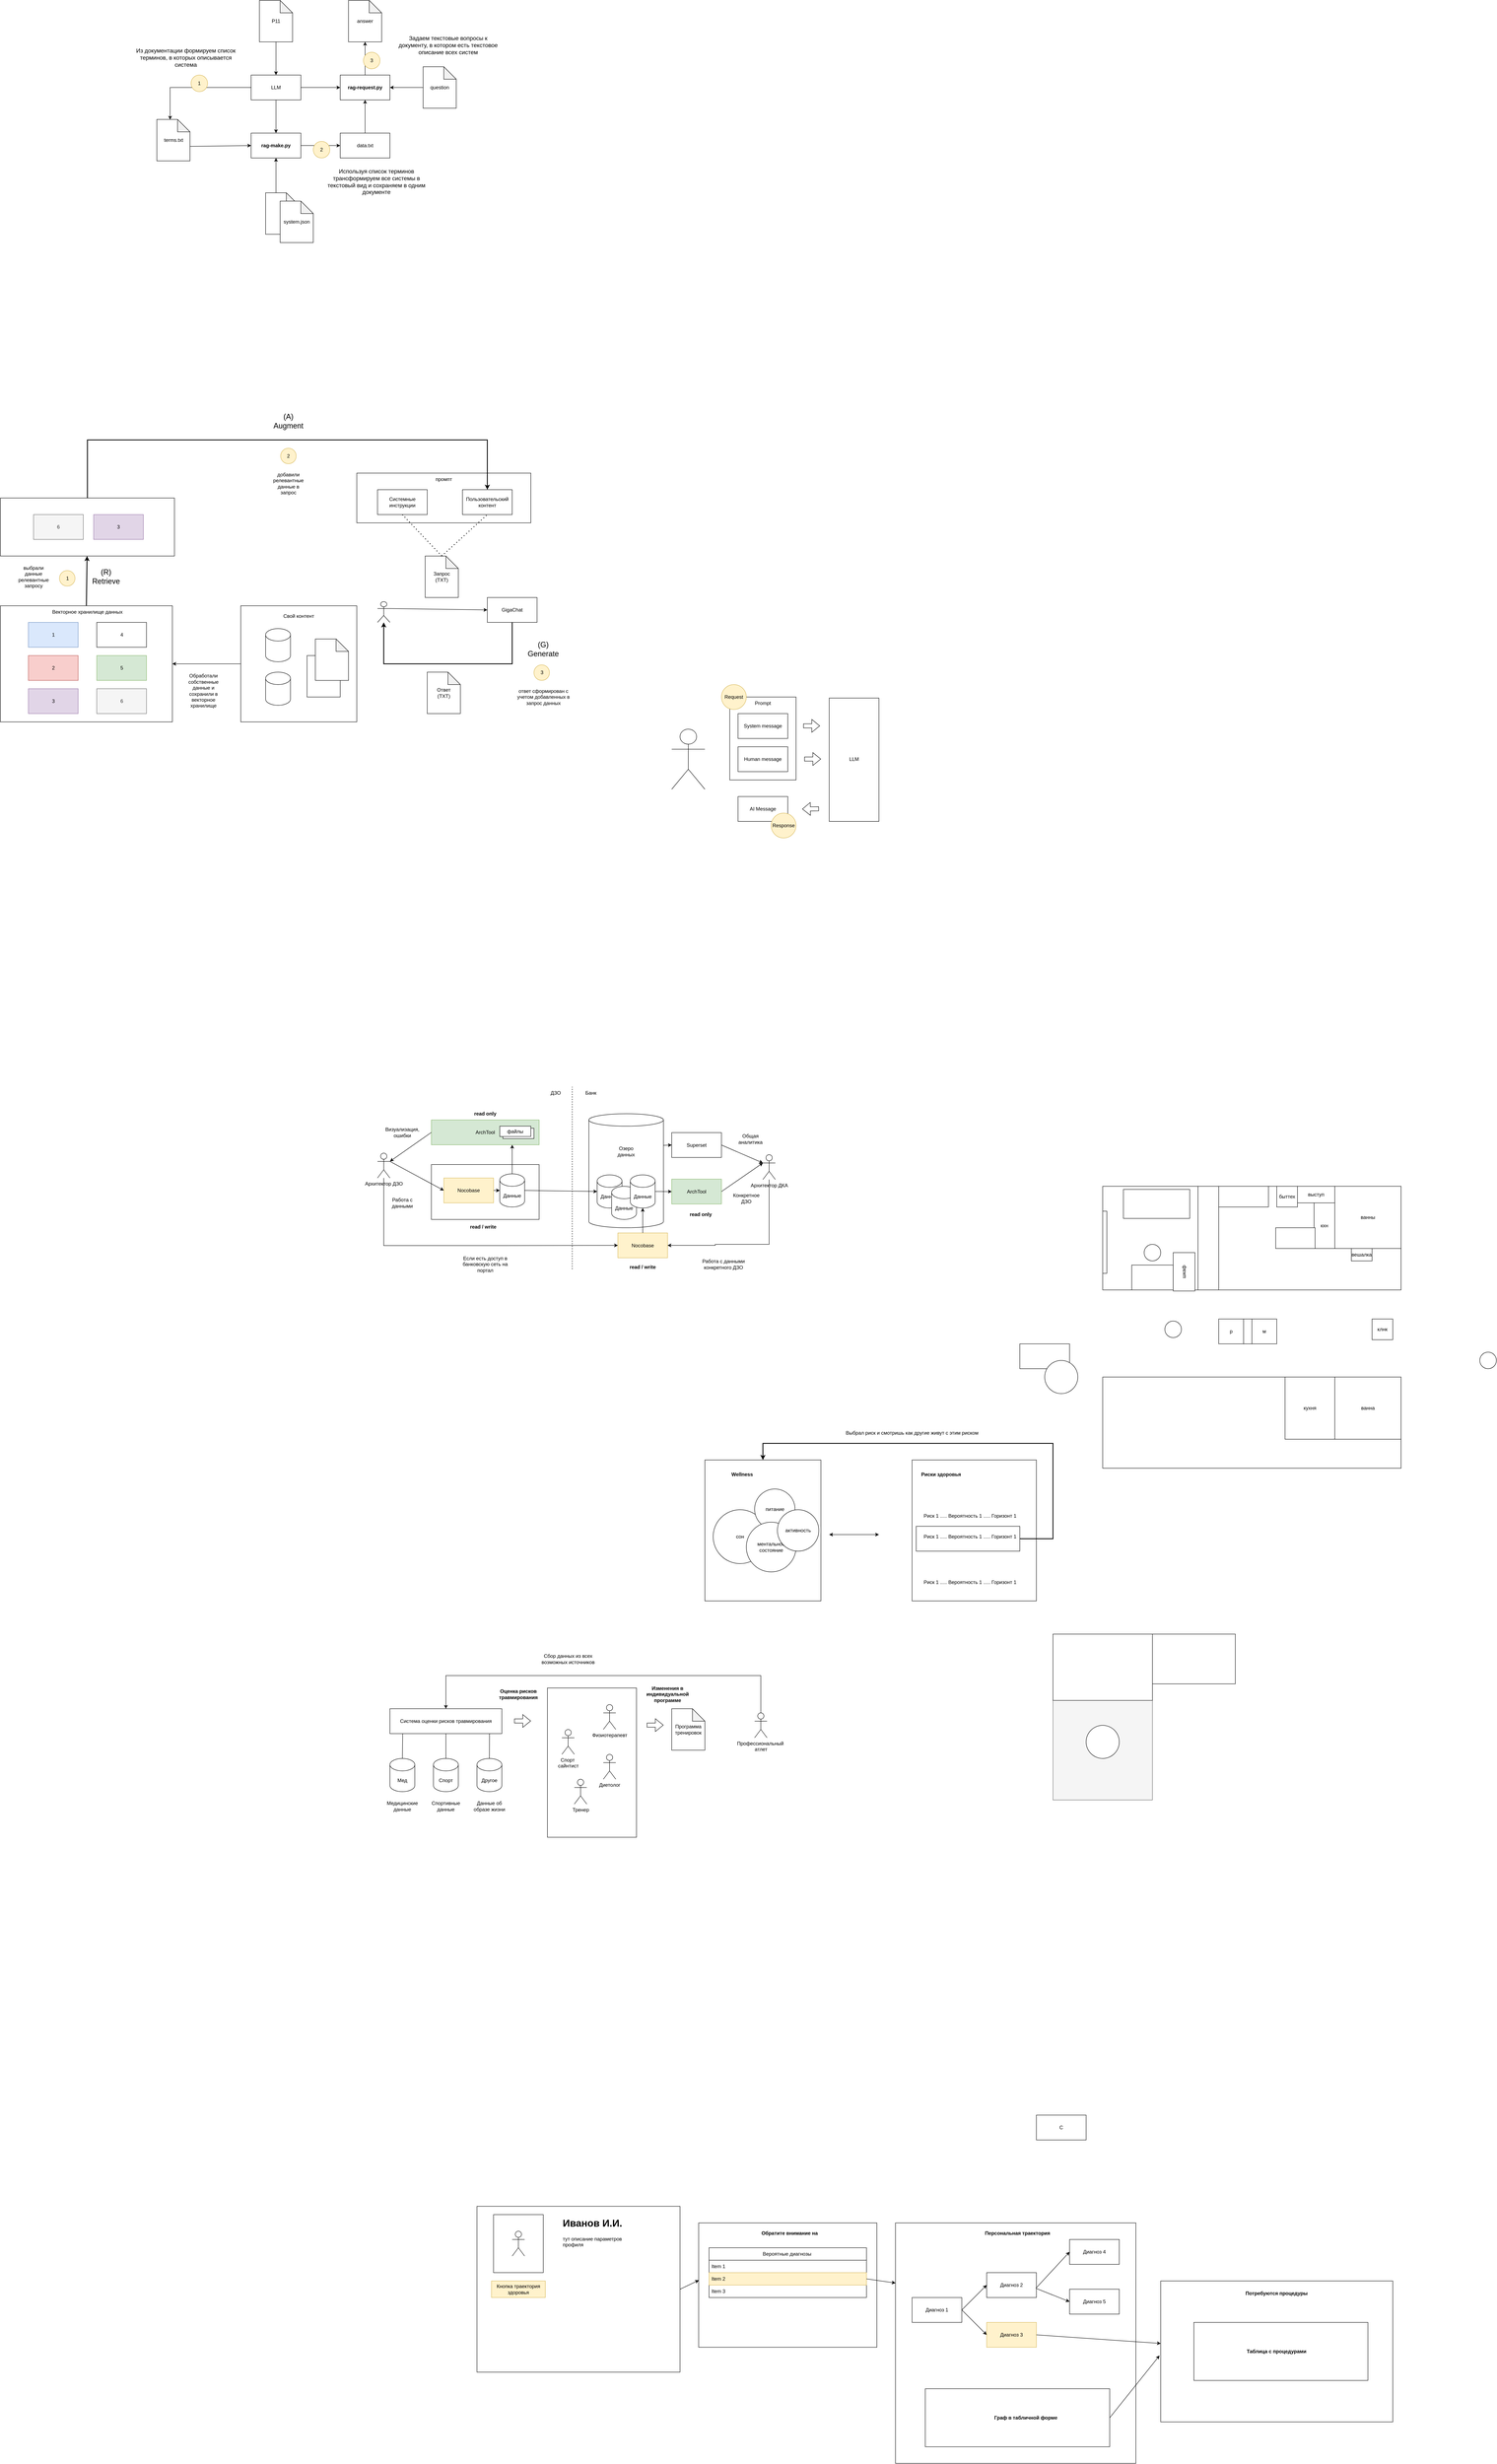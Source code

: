 <mxfile version="26.0.10">
  <diagram name="Page-1" id="8eaNCRi6DgL1TZGL4wX-">
    <mxGraphModel dx="4266" dy="4231" grid="1" gridSize="20" guides="1" tooltips="1" connect="1" arrows="1" fold="1" page="1" pageScale="1" pageWidth="850" pageHeight="1100" math="0" shadow="0">
      <root>
        <mxCell id="0" />
        <mxCell id="1" parent="0" />
        <mxCell id="zm3dlgsl9Bsg2IFlNyZB-35" value="" style="rounded=0;whiteSpace=wrap;html=1;" parent="1" vertex="1">
          <mxGeometry x="-2540" y="-1580" width="420" height="140" as="geometry" />
        </mxCell>
        <mxCell id="zm3dlgsl9Bsg2IFlNyZB-20" value="" style="rounded=0;whiteSpace=wrap;html=1;" parent="1" vertex="1">
          <mxGeometry x="-1680" y="-1640" width="420" height="120" as="geometry" />
        </mxCell>
        <mxCell id="zm3dlgsl9Bsg2IFlNyZB-18" value="" style="rounded=0;whiteSpace=wrap;html=1;" parent="1" vertex="1">
          <mxGeometry x="-1960" y="-1320" width="280" height="280" as="geometry" />
        </mxCell>
        <mxCell id="2PvzhVDlXBYKdYfQNG1X-15" value="" style="rounded=0;whiteSpace=wrap;html=1;" parent="1" vertex="1">
          <mxGeometry x="-780" y="-1100" width="160" height="200" as="geometry" />
        </mxCell>
        <mxCell id="7YuyNT3Q-Cf1ZhDru2sv-10" value="" style="shape=cylinder3;whiteSpace=wrap;html=1;boundedLbl=1;backgroundOutline=1;size=15;" parent="1" vertex="1">
          <mxGeometry x="-1120" y="-95" width="180" height="275" as="geometry" />
        </mxCell>
        <mxCell id="7YuyNT3Q-Cf1ZhDru2sv-12" value="" style="rounded=0;whiteSpace=wrap;html=1;" parent="1" vertex="1">
          <mxGeometry x="-1500" y="27.5" width="260" height="132.5" as="geometry" />
        </mxCell>
        <mxCell id="466GoHDnE_PEJ16t0m-Y-29" value="" style="rounded=0;whiteSpace=wrap;html=1;" parent="1" vertex="1">
          <mxGeometry x="-1220" y="1290" width="215" height="360" as="geometry" />
        </mxCell>
        <mxCell id="0bRhnGinD6IYbUUr6s_3-1" value="" style="rounded=0;whiteSpace=wrap;html=1;" parent="1" vertex="1">
          <mxGeometry x="-840" y="740" width="280" height="340" as="geometry" />
        </mxCell>
        <mxCell id="jQCgf2JRkJgIkB5jUmpc-1" value="" style="rounded=0;whiteSpace=wrap;html=1;fillColor=none;" parent="1" vertex="1">
          <mxGeometry x="120" y="80" width="720" height="250" as="geometry" />
        </mxCell>
        <mxCell id="jQCgf2JRkJgIkB5jUmpc-2" value="ванны" style="rounded=0;whiteSpace=wrap;html=1;" parent="1" vertex="1">
          <mxGeometry x="680" y="80" width="160" height="150" as="geometry" />
        </mxCell>
        <mxCell id="jQCgf2JRkJgIkB5jUmpc-3" value="выступ" style="rounded=0;whiteSpace=wrap;html=1;" parent="1" vertex="1">
          <mxGeometry x="590" y="80" width="90" height="40" as="geometry" />
        </mxCell>
        <mxCell id="jQCgf2JRkJgIkB5jUmpc-4" value="вешалка" style="rounded=0;whiteSpace=wrap;html=1;" parent="1" vertex="1">
          <mxGeometry x="720" y="230" width="50" height="30" as="geometry" />
        </mxCell>
        <mxCell id="jQCgf2JRkJgIkB5jUmpc-5" value="кхн" style="rounded=0;whiteSpace=wrap;html=1;" parent="1" vertex="1">
          <mxGeometry x="630" y="120" width="50" height="110" as="geometry" />
        </mxCell>
        <mxCell id="jQCgf2JRkJgIkB5jUmpc-6" value="быттех" style="rounded=0;whiteSpace=wrap;html=1;" parent="1" vertex="1">
          <mxGeometry x="540" y="80" width="50" height="50" as="geometry" />
        </mxCell>
        <mxCell id="jQCgf2JRkJgIkB5jUmpc-7" value="шкаф" style="rounded=0;whiteSpace=wrap;html=1;rotation=-90;" parent="1" vertex="1">
          <mxGeometry x="270" y="260" width="92.64" height="52.5" as="geometry" />
        </mxCell>
        <mxCell id="jQCgf2JRkJgIkB5jUmpc-8" value="клнк" style="rounded=0;whiteSpace=wrap;html=1;" parent="1" vertex="1">
          <mxGeometry x="770" y="400" width="50" height="50" as="geometry" />
        </mxCell>
        <mxCell id="jQCgf2JRkJgIkB5jUmpc-9" value="" style="rounded=0;whiteSpace=wrap;html=1;" parent="1" vertex="1">
          <mxGeometry x="170" y="87.5" width="160" height="70" as="geometry" />
        </mxCell>
        <mxCell id="jQCgf2JRkJgIkB5jUmpc-10" value="" style="rounded=0;whiteSpace=wrap;html=1;" parent="1" vertex="1">
          <mxGeometry x="190" y="270" width="100" height="60" as="geometry" />
        </mxCell>
        <mxCell id="jQCgf2JRkJgIkB5jUmpc-11" value="" style="rounded=0;whiteSpace=wrap;html=1;" parent="1" vertex="1">
          <mxGeometry x="400" y="80" width="120" height="50" as="geometry" />
        </mxCell>
        <mxCell id="jQCgf2JRkJgIkB5jUmpc-12" value="" style="rounded=0;whiteSpace=wrap;html=1;rotation=90;" parent="1" vertex="1">
          <mxGeometry x="560" y="157.5" width="50" height="95" as="geometry" />
        </mxCell>
        <mxCell id="jQCgf2JRkJgIkB5jUmpc-13" value="" style="rounded=0;whiteSpace=wrap;html=1;" parent="1" vertex="1">
          <mxGeometry x="120" y="140" width="10" height="150" as="geometry" />
        </mxCell>
        <mxCell id="jQCgf2JRkJgIkB5jUmpc-14" value="" style="ellipse;whiteSpace=wrap;html=1;aspect=fixed;" parent="1" vertex="1">
          <mxGeometry x="1030" y="480" width="40" height="40" as="geometry" />
        </mxCell>
        <mxCell id="jQCgf2JRkJgIkB5jUmpc-15" value="" style="ellipse;whiteSpace=wrap;html=1;aspect=fixed;" parent="1" vertex="1">
          <mxGeometry x="270" y="405" width="40" height="40" as="geometry" />
        </mxCell>
        <mxCell id="jQCgf2JRkJgIkB5jUmpc-16" value="" style="ellipse;whiteSpace=wrap;html=1;aspect=fixed;" parent="1" vertex="1">
          <mxGeometry x="220" y="220" width="40" height="40" as="geometry" />
        </mxCell>
        <mxCell id="jQCgf2JRkJgIkB5jUmpc-17" value="" style="rounded=0;whiteSpace=wrap;html=1;" parent="1" vertex="1">
          <mxGeometry x="400" y="400" width="140" height="60" as="geometry" />
        </mxCell>
        <mxCell id="jQCgf2JRkJgIkB5jUmpc-18" value="м" style="rounded=0;whiteSpace=wrap;html=1;" parent="1" vertex="1">
          <mxGeometry x="480" y="400" width="60" height="60" as="geometry" />
        </mxCell>
        <mxCell id="jQCgf2JRkJgIkB5jUmpc-20" value="р" style="rounded=0;whiteSpace=wrap;html=1;" parent="1" vertex="1">
          <mxGeometry x="400" y="400" width="60" height="60" as="geometry" />
        </mxCell>
        <mxCell id="jQCgf2JRkJgIkB5jUmpc-21" value="" style="rounded=0;whiteSpace=wrap;html=1;" parent="1" vertex="1">
          <mxGeometry x="350" y="80" width="50" height="250" as="geometry" />
        </mxCell>
        <mxCell id="2dPFcC2l8AvfeGR75DEF-1" value="" style="rounded=0;whiteSpace=wrap;html=1;" parent="1" vertex="1">
          <mxGeometry x="120" y="540" width="720" height="220" as="geometry" />
        </mxCell>
        <mxCell id="2dPFcC2l8AvfeGR75DEF-2" value="" style="rounded=0;whiteSpace=wrap;html=1;" parent="1" vertex="1">
          <mxGeometry x="-80" y="460" width="120" height="60" as="geometry" />
        </mxCell>
        <mxCell id="2dPFcC2l8AvfeGR75DEF-3" value="ванна" style="rounded=0;whiteSpace=wrap;html=1;" parent="1" vertex="1">
          <mxGeometry x="680" y="540" width="160" height="150" as="geometry" />
        </mxCell>
        <mxCell id="2dPFcC2l8AvfeGR75DEF-4" value="кухня" style="rounded=0;whiteSpace=wrap;html=1;" parent="1" vertex="1">
          <mxGeometry x="560" y="540" width="120" height="150" as="geometry" />
        </mxCell>
        <mxCell id="0jqdVWF65L-JuiHsjMlD-5" value="" style="group" parent="1" vertex="1" connectable="0">
          <mxGeometry y="1160" width="240" height="400" as="geometry" />
        </mxCell>
        <mxCell id="0jqdVWF65L-JuiHsjMlD-4" value="" style="rounded=0;whiteSpace=wrap;html=1;fillColor=#f5f5f5;fontColor=#333333;strokeColor=#666666;" parent="0jqdVWF65L-JuiHsjMlD-5" vertex="1">
          <mxGeometry width="240" height="400" as="geometry" />
        </mxCell>
        <mxCell id="0jqdVWF65L-JuiHsjMlD-1" value="" style="rounded=0;whiteSpace=wrap;html=1;" parent="0jqdVWF65L-JuiHsjMlD-5" vertex="1">
          <mxGeometry width="240" height="160" as="geometry" />
        </mxCell>
        <mxCell id="0jqdVWF65L-JuiHsjMlD-2" value="" style="ellipse;whiteSpace=wrap;html=1;aspect=fixed;" parent="0jqdVWF65L-JuiHsjMlD-5" vertex="1">
          <mxGeometry x="80" y="220" width="80" height="80" as="geometry" />
        </mxCell>
        <mxCell id="0jqdVWF65L-JuiHsjMlD-6" value="" style="rounded=0;whiteSpace=wrap;html=1;rotation=90;" parent="1" vertex="1">
          <mxGeometry x="280" y="1120" width="120" height="200" as="geometry" />
        </mxCell>
        <mxCell id="0bRhnGinD6IYbUUr6s_3-2" value="" style="endArrow=classic;startArrow=classic;html=1;rounded=0;" parent="1" edge="1">
          <mxGeometry width="50" height="50" relative="1" as="geometry">
            <mxPoint x="-540" y="920" as="sourcePoint" />
            <mxPoint x="-420" y="920" as="targetPoint" />
          </mxGeometry>
        </mxCell>
        <mxCell id="0bRhnGinD6IYbUUr6s_3-3" value="" style="rounded=0;whiteSpace=wrap;html=1;" parent="1" vertex="1">
          <mxGeometry x="-340" y="740" width="300" height="340" as="geometry" />
        </mxCell>
        <mxCell id="0bRhnGinD6IYbUUr6s_3-4" value="Риск 1 ..... Вероятность 1 ..... Горизонт 1" style="text;html=1;align=center;verticalAlign=middle;whiteSpace=wrap;rounded=0;" parent="1" vertex="1">
          <mxGeometry x="-420" y="860" width="440" height="30" as="geometry" />
        </mxCell>
        <mxCell id="0bRhnGinD6IYbUUr6s_3-5" value="Риск 1 ..... Вероятность 1 ..... Горизонт 1" style="text;html=1;align=center;verticalAlign=middle;whiteSpace=wrap;rounded=0;" parent="1" vertex="1">
          <mxGeometry x="-420" y="910" width="440" height="30" as="geometry" />
        </mxCell>
        <mxCell id="0bRhnGinD6IYbUUr6s_3-6" value="Риск 1 ..... Вероятность 1 ..... Горизонт 1" style="text;html=1;align=center;verticalAlign=middle;whiteSpace=wrap;rounded=0;" parent="1" vertex="1">
          <mxGeometry x="-420" y="1020" width="440" height="30" as="geometry" />
        </mxCell>
        <mxCell id="0bRhnGinD6IYbUUr6s_3-7" value="Риски здоровья" style="text;html=1;align=center;verticalAlign=middle;whiteSpace=wrap;rounded=0;fontStyle=1" parent="1" vertex="1">
          <mxGeometry x="-320" y="760" width="100" height="30" as="geometry" />
        </mxCell>
        <mxCell id="0bRhnGinD6IYbUUr6s_3-9" value="Wellness" style="text;html=1;align=center;verticalAlign=middle;whiteSpace=wrap;rounded=0;fontStyle=1" parent="1" vertex="1">
          <mxGeometry x="-800" y="760" width="100" height="30" as="geometry" />
        </mxCell>
        <mxCell id="0bRhnGinD6IYbUUr6s_3-12" value="сон" style="ellipse;whiteSpace=wrap;html=1;aspect=fixed;" parent="1" vertex="1">
          <mxGeometry x="-820" y="860" width="130" height="130" as="geometry" />
        </mxCell>
        <mxCell id="0bRhnGinD6IYbUUr6s_3-13" value="питание" style="ellipse;whiteSpace=wrap;html=1;aspect=fixed;" parent="1" vertex="1">
          <mxGeometry x="-720" y="810" width="97.5" height="97.5" as="geometry" />
        </mxCell>
        <mxCell id="0bRhnGinD6IYbUUr6s_3-14" value="ментальное состояние" style="ellipse;whiteSpace=wrap;html=1;aspect=fixed;" parent="1" vertex="1">
          <mxGeometry x="-740" y="890" width="120" height="120" as="geometry" />
        </mxCell>
        <mxCell id="0bRhnGinD6IYbUUr6s_3-15" value="" style="ellipse;whiteSpace=wrap;html=1;aspect=fixed;" parent="1" vertex="1">
          <mxGeometry x="-20" y="500" width="80" height="80" as="geometry" />
        </mxCell>
        <mxCell id="0bRhnGinD6IYbUUr6s_3-16" value="активность" style="ellipse;whiteSpace=wrap;html=1;aspect=fixed;" parent="1" vertex="1">
          <mxGeometry x="-665" y="860" width="100" height="100" as="geometry" />
        </mxCell>
        <mxCell id="0bRhnGinD6IYbUUr6s_3-17" value="" style="rounded=0;whiteSpace=wrap;html=1;fillColor=none;" parent="1" vertex="1">
          <mxGeometry x="-330" y="900" width="250" height="60" as="geometry" />
        </mxCell>
        <mxCell id="0bRhnGinD6IYbUUr6s_3-18" value="" style="endArrow=classic;html=1;rounded=0;entryX=0.5;entryY=0;entryDx=0;entryDy=0;exitX=1;exitY=0.5;exitDx=0;exitDy=0;edgeStyle=orthogonalEdgeStyle;strokeWidth=2;" parent="1" source="0bRhnGinD6IYbUUr6s_3-17" target="0bRhnGinD6IYbUUr6s_3-1" edge="1">
          <mxGeometry width="50" height="50" relative="1" as="geometry">
            <mxPoint x="-100" y="1050" as="sourcePoint" />
            <mxPoint x="-50" y="1000" as="targetPoint" />
            <Array as="points">
              <mxPoint y="930" />
              <mxPoint y="700" />
              <mxPoint x="-700" y="700" />
            </Array>
          </mxGeometry>
        </mxCell>
        <mxCell id="0bRhnGinD6IYbUUr6s_3-19" value="Выбрал риск и смотришь как другие живут с этим риском" style="text;html=1;align=center;verticalAlign=middle;whiteSpace=wrap;rounded=0;" parent="1" vertex="1">
          <mxGeometry x="-520" y="660" width="360" height="30" as="geometry" />
        </mxCell>
        <mxCell id="z_KlXJhb2swkr-qShyrF-1" value="C" style="rounded=0;whiteSpace=wrap;html=1;" parent="1" vertex="1">
          <mxGeometry x="-40" y="2320" width="120" height="60" as="geometry" />
        </mxCell>
        <mxCell id="466GoHDnE_PEJ16t0m-Y-1" value="Профессиональный&amp;nbsp;&lt;div&gt;атлет&lt;/div&gt;" style="shape=umlActor;verticalLabelPosition=bottom;verticalAlign=top;html=1;outlineConnect=0;" parent="1" vertex="1">
          <mxGeometry x="-720" y="1350" width="30" height="60" as="geometry" />
        </mxCell>
        <mxCell id="466GoHDnE_PEJ16t0m-Y-3" value="Программа тренировок" style="shape=note;whiteSpace=wrap;html=1;backgroundOutline=1;darkOpacity=0.05;" parent="1" vertex="1">
          <mxGeometry x="-920" y="1340" width="80" height="100" as="geometry" />
        </mxCell>
        <mxCell id="466GoHDnE_PEJ16t0m-Y-4" value="Спорт&amp;nbsp;&lt;div&gt;сайнтист&lt;/div&gt;" style="shape=umlActor;verticalLabelPosition=bottom;verticalAlign=top;html=1;outlineConnect=0;" parent="1" vertex="1">
          <mxGeometry x="-1185" y="1390" width="30" height="60" as="geometry" />
        </mxCell>
        <mxCell id="466GoHDnE_PEJ16t0m-Y-5" value="Диетолог" style="shape=umlActor;verticalLabelPosition=bottom;verticalAlign=top;html=1;outlineConnect=0;" parent="1" vertex="1">
          <mxGeometry x="-1085" y="1450" width="30" height="60" as="geometry" />
        </mxCell>
        <mxCell id="466GoHDnE_PEJ16t0m-Y-6" value="Физиотерапевт" style="shape=umlActor;verticalLabelPosition=bottom;verticalAlign=top;html=1;outlineConnect=0;" parent="1" vertex="1">
          <mxGeometry x="-1085" y="1330" width="30" height="60" as="geometry" />
        </mxCell>
        <mxCell id="466GoHDnE_PEJ16t0m-Y-8" value="Система оценки рисков травмирования" style="rounded=0;whiteSpace=wrap;html=1;" parent="1" vertex="1">
          <mxGeometry x="-1600" y="1340" width="270" height="60" as="geometry" />
        </mxCell>
        <mxCell id="466GoHDnE_PEJ16t0m-Y-9" value="Мед" style="shape=cylinder3;whiteSpace=wrap;html=1;boundedLbl=1;backgroundOutline=1;size=15;" parent="1" vertex="1">
          <mxGeometry x="-1600" y="1460" width="60" height="80" as="geometry" />
        </mxCell>
        <mxCell id="466GoHDnE_PEJ16t0m-Y-10" value="Спорт" style="shape=cylinder3;whiteSpace=wrap;html=1;boundedLbl=1;backgroundOutline=1;size=15;" parent="1" vertex="1">
          <mxGeometry x="-1495" y="1460" width="60" height="80" as="geometry" />
        </mxCell>
        <mxCell id="466GoHDnE_PEJ16t0m-Y-11" value="Другое" style="shape=cylinder3;whiteSpace=wrap;html=1;boundedLbl=1;backgroundOutline=1;size=15;" parent="1" vertex="1">
          <mxGeometry x="-1390" y="1460" width="60" height="80" as="geometry" />
        </mxCell>
        <mxCell id="466GoHDnE_PEJ16t0m-Y-13" value="" style="endArrow=none;html=1;rounded=0;entryX=0.114;entryY=1.007;entryDx=0;entryDy=0;entryPerimeter=0;exitX=0.5;exitY=0;exitDx=0;exitDy=0;exitPerimeter=0;" parent="1" source="466GoHDnE_PEJ16t0m-Y-9" target="466GoHDnE_PEJ16t0m-Y-8" edge="1">
          <mxGeometry width="50" height="50" relative="1" as="geometry">
            <mxPoint x="-1790" y="1510" as="sourcePoint" />
            <mxPoint x="-1740" y="1460" as="targetPoint" />
          </mxGeometry>
        </mxCell>
        <mxCell id="466GoHDnE_PEJ16t0m-Y-14" value="" style="endArrow=none;html=1;rounded=0;entryX=0.5;entryY=1;entryDx=0;entryDy=0;exitX=0.5;exitY=0;exitDx=0;exitDy=0;exitPerimeter=0;" parent="1" source="466GoHDnE_PEJ16t0m-Y-10" target="466GoHDnE_PEJ16t0m-Y-8" edge="1">
          <mxGeometry width="50" height="50" relative="1" as="geometry">
            <mxPoint x="-1790" y="1510" as="sourcePoint" />
            <mxPoint x="-1740" y="1460" as="targetPoint" />
          </mxGeometry>
        </mxCell>
        <mxCell id="466GoHDnE_PEJ16t0m-Y-15" value="" style="endArrow=none;html=1;rounded=0;entryX=0.89;entryY=0.998;entryDx=0;entryDy=0;entryPerimeter=0;exitX=0.5;exitY=0;exitDx=0;exitDy=0;exitPerimeter=0;" parent="1" source="466GoHDnE_PEJ16t0m-Y-11" target="466GoHDnE_PEJ16t0m-Y-8" edge="1">
          <mxGeometry width="50" height="50" relative="1" as="geometry">
            <mxPoint x="-1790" y="1510" as="sourcePoint" />
            <mxPoint x="-1740" y="1460" as="targetPoint" />
          </mxGeometry>
        </mxCell>
        <mxCell id="466GoHDnE_PEJ16t0m-Y-16" value="Медицинские данные" style="text;html=1;align=center;verticalAlign=middle;whiteSpace=wrap;rounded=0;" parent="1" vertex="1">
          <mxGeometry x="-1600" y="1560" width="60" height="30" as="geometry" />
        </mxCell>
        <mxCell id="466GoHDnE_PEJ16t0m-Y-17" value="Спортивные данные" style="text;html=1;align=center;verticalAlign=middle;whiteSpace=wrap;rounded=0;" parent="1" vertex="1">
          <mxGeometry x="-1495" y="1560" width="60" height="30" as="geometry" />
        </mxCell>
        <mxCell id="466GoHDnE_PEJ16t0m-Y-18" value="Данные об образе жизни" style="text;html=1;align=center;verticalAlign=middle;whiteSpace=wrap;rounded=0;" parent="1" vertex="1">
          <mxGeometry x="-1400" y="1560" width="80" height="30" as="geometry" />
        </mxCell>
        <mxCell id="466GoHDnE_PEJ16t0m-Y-24" value="Тренер" style="shape=umlActor;verticalLabelPosition=bottom;verticalAlign=top;html=1;outlineConnect=0;" parent="1" vertex="1">
          <mxGeometry x="-1155" y="1510" width="30" height="60" as="geometry" />
        </mxCell>
        <mxCell id="466GoHDnE_PEJ16t0m-Y-27" value="" style="endArrow=classic;html=1;rounded=0;entryX=0.5;entryY=0;entryDx=0;entryDy=0;exitX=0.5;exitY=0;exitDx=0;exitDy=0;exitPerimeter=0;edgeStyle=orthogonalEdgeStyle;" parent="1" source="466GoHDnE_PEJ16t0m-Y-1" target="466GoHDnE_PEJ16t0m-Y-8" edge="1">
          <mxGeometry width="50" height="50" relative="1" as="geometry">
            <mxPoint x="-1040" y="1550" as="sourcePoint" />
            <mxPoint x="-990" y="1500" as="targetPoint" />
            <Array as="points">
              <mxPoint x="-705" y="1260" />
              <mxPoint x="-1465" y="1260" />
            </Array>
          </mxGeometry>
        </mxCell>
        <mxCell id="466GoHDnE_PEJ16t0m-Y-28" value="Сбор данных из всех возможных источников" style="text;html=1;align=center;verticalAlign=middle;whiteSpace=wrap;rounded=0;" parent="1" vertex="1">
          <mxGeometry x="-1260" y="1205" width="180" height="30" as="geometry" />
        </mxCell>
        <mxCell id="466GoHDnE_PEJ16t0m-Y-30" value="" style="shape=flexArrow;endArrow=classic;html=1;rounded=0;" parent="1" edge="1">
          <mxGeometry width="50" height="50" relative="1" as="geometry">
            <mxPoint x="-1300" y="1369.5" as="sourcePoint" />
            <mxPoint x="-1260" y="1369.5" as="targetPoint" />
          </mxGeometry>
        </mxCell>
        <mxCell id="466GoHDnE_PEJ16t0m-Y-32" value="" style="shape=flexArrow;endArrow=classic;html=1;rounded=0;" parent="1" edge="1">
          <mxGeometry width="50" height="50" relative="1" as="geometry">
            <mxPoint x="-980" y="1379.5" as="sourcePoint" />
            <mxPoint x="-940" y="1379.5" as="targetPoint" />
          </mxGeometry>
        </mxCell>
        <mxCell id="466GoHDnE_PEJ16t0m-Y-33" value="Оценка рисков&lt;div&gt;травмирования&lt;/div&gt;" style="text;html=1;align=center;verticalAlign=middle;whiteSpace=wrap;rounded=0;fontStyle=1" parent="1" vertex="1">
          <mxGeometry x="-1320" y="1290" width="60" height="30" as="geometry" />
        </mxCell>
        <mxCell id="466GoHDnE_PEJ16t0m-Y-34" value="Изменения в индивидуальной программе" style="text;html=1;align=center;verticalAlign=middle;whiteSpace=wrap;rounded=0;fontStyle=1" parent="1" vertex="1">
          <mxGeometry x="-960" y="1290" width="60" height="30" as="geometry" />
        </mxCell>
        <mxCell id="ENnG5hExMii0_QfmxHf1-16" value="Nocobase" style="rounded=0;whiteSpace=wrap;html=1;fillColor=#fff2cc;strokeColor=#d6b656;" parent="1" vertex="1">
          <mxGeometry x="-1470" y="60" width="120" height="60" as="geometry" />
        </mxCell>
        <mxCell id="ENnG5hExMii0_QfmxHf1-17" value="Superset" style="rounded=0;whiteSpace=wrap;html=1;" parent="1" vertex="1">
          <mxGeometry x="-920" y="-49.5" width="120" height="60" as="geometry" />
        </mxCell>
        <mxCell id="PLs3p8X-aRMTwDJlVxAP-1" value="" style="rounded=0;whiteSpace=wrap;html=1;" parent="1" vertex="1">
          <mxGeometry x="-1390" y="2540" width="490" height="400" as="geometry" />
        </mxCell>
        <mxCell id="PLs3p8X-aRMTwDJlVxAP-2" value="Кнопка траектория здоровья" style="rounded=0;whiteSpace=wrap;html=1;fillColor=#fff2cc;strokeColor=#d6b656;" parent="1" vertex="1">
          <mxGeometry x="-1355" y="2720" width="130" height="40" as="geometry" />
        </mxCell>
        <mxCell id="PLs3p8X-aRMTwDJlVxAP-3" value="" style="rounded=0;whiteSpace=wrap;html=1;" parent="1" vertex="1">
          <mxGeometry x="-1350" y="2560" width="120" height="140" as="geometry" />
        </mxCell>
        <mxCell id="PLs3p8X-aRMTwDJlVxAP-4" value="" style="shape=umlActor;verticalLabelPosition=bottom;verticalAlign=top;html=1;outlineConnect=0;" parent="1" vertex="1">
          <mxGeometry x="-1305" y="2600" width="30" height="60" as="geometry" />
        </mxCell>
        <mxCell id="PLs3p8X-aRMTwDJlVxAP-5" value="&lt;h1 style=&quot;margin-top: 0px;&quot;&gt;Иванов И.И.&lt;/h1&gt;&lt;p&gt;тут описание параметров профиля&lt;/p&gt;" style="text;html=1;whiteSpace=wrap;overflow=hidden;rounded=0;" parent="1" vertex="1">
          <mxGeometry x="-1185" y="2560" width="180" height="120" as="geometry" />
        </mxCell>
        <mxCell id="PLs3p8X-aRMTwDJlVxAP-7" value="" style="rounded=0;whiteSpace=wrap;html=1;" parent="1" vertex="1">
          <mxGeometry x="-855" y="2580" width="430" height="300" as="geometry" />
        </mxCell>
        <mxCell id="PLs3p8X-aRMTwDJlVxAP-9" value="Вероятные диагнозы&amp;nbsp;" style="swimlane;fontStyle=0;childLayout=stackLayout;horizontal=1;startSize=30;horizontalStack=0;resizeParent=1;resizeParentMax=0;resizeLast=0;collapsible=1;marginBottom=0;whiteSpace=wrap;html=1;" parent="1" vertex="1">
          <mxGeometry x="-830" y="2640" width="380" height="120" as="geometry" />
        </mxCell>
        <mxCell id="PLs3p8X-aRMTwDJlVxAP-10" value="Item 1" style="text;strokeColor=none;fillColor=none;align=left;verticalAlign=middle;spacingLeft=4;spacingRight=4;overflow=hidden;points=[[0,0.5],[1,0.5]];portConstraint=eastwest;rotatable=0;whiteSpace=wrap;html=1;" parent="PLs3p8X-aRMTwDJlVxAP-9" vertex="1">
          <mxGeometry y="30" width="380" height="30" as="geometry" />
        </mxCell>
        <mxCell id="PLs3p8X-aRMTwDJlVxAP-11" value="Item 2" style="text;strokeColor=#d6b656;fillColor=#fff2cc;align=left;verticalAlign=middle;spacingLeft=4;spacingRight=4;overflow=hidden;points=[[0,0.5],[1,0.5]];portConstraint=eastwest;rotatable=0;whiteSpace=wrap;html=1;" parent="PLs3p8X-aRMTwDJlVxAP-9" vertex="1">
          <mxGeometry y="60" width="380" height="30" as="geometry" />
        </mxCell>
        <mxCell id="PLs3p8X-aRMTwDJlVxAP-12" value="Item 3" style="text;strokeColor=none;fillColor=none;align=left;verticalAlign=middle;spacingLeft=4;spacingRight=4;overflow=hidden;points=[[0,0.5],[1,0.5]];portConstraint=eastwest;rotatable=0;whiteSpace=wrap;html=1;" parent="PLs3p8X-aRMTwDJlVxAP-9" vertex="1">
          <mxGeometry y="90" width="380" height="30" as="geometry" />
        </mxCell>
        <mxCell id="PLs3p8X-aRMTwDJlVxAP-13" value="" style="rounded=0;whiteSpace=wrap;html=1;" parent="1" vertex="1">
          <mxGeometry x="-380" y="2580" width="580" height="580" as="geometry" />
        </mxCell>
        <mxCell id="PLs3p8X-aRMTwDJlVxAP-14" value="Диагноз 1" style="rounded=0;whiteSpace=wrap;html=1;" parent="1" vertex="1">
          <mxGeometry x="-340" y="2760" width="120" height="60" as="geometry" />
        </mxCell>
        <mxCell id="PLs3p8X-aRMTwDJlVxAP-15" value="Диагноз 2" style="rounded=0;whiteSpace=wrap;html=1;" parent="1" vertex="1">
          <mxGeometry x="-160" y="2700" width="120" height="60" as="geometry" />
        </mxCell>
        <mxCell id="PLs3p8X-aRMTwDJlVxAP-16" value="Диагноз 3" style="rounded=0;whiteSpace=wrap;html=1;fillColor=#fff2cc;strokeColor=#d6b656;" parent="1" vertex="1">
          <mxGeometry x="-160" y="2820" width="120" height="60" as="geometry" />
        </mxCell>
        <mxCell id="PLs3p8X-aRMTwDJlVxAP-17" value="Диагноз 4" style="rounded=0;whiteSpace=wrap;html=1;" parent="1" vertex="1">
          <mxGeometry x="40" y="2620" width="120" height="60" as="geometry" />
        </mxCell>
        <mxCell id="PLs3p8X-aRMTwDJlVxAP-18" value="Диагноз 5" style="rounded=0;whiteSpace=wrap;html=1;" parent="1" vertex="1">
          <mxGeometry x="40" y="2740" width="120" height="60" as="geometry" />
        </mxCell>
        <mxCell id="PLs3p8X-aRMTwDJlVxAP-19" value="" style="endArrow=classic;html=1;rounded=0;exitX=1;exitY=0.5;exitDx=0;exitDy=0;entryX=0;entryY=0.5;entryDx=0;entryDy=0;" parent="1" source="PLs3p8X-aRMTwDJlVxAP-14" target="PLs3p8X-aRMTwDJlVxAP-15" edge="1">
          <mxGeometry width="50" height="50" relative="1" as="geometry">
            <mxPoint x="-300" y="2510" as="sourcePoint" />
            <mxPoint x="-250" y="2460" as="targetPoint" />
          </mxGeometry>
        </mxCell>
        <mxCell id="PLs3p8X-aRMTwDJlVxAP-20" value="" style="endArrow=classic;html=1;rounded=0;exitX=1;exitY=0.5;exitDx=0;exitDy=0;entryX=0;entryY=0.5;entryDx=0;entryDy=0;" parent="1" source="PLs3p8X-aRMTwDJlVxAP-14" target="PLs3p8X-aRMTwDJlVxAP-16" edge="1">
          <mxGeometry width="50" height="50" relative="1" as="geometry">
            <mxPoint x="-300" y="2510" as="sourcePoint" />
            <mxPoint x="-250" y="2460" as="targetPoint" />
          </mxGeometry>
        </mxCell>
        <mxCell id="PLs3p8X-aRMTwDJlVxAP-21" value="" style="endArrow=classic;html=1;rounded=0;exitX=0.989;exitY=0.628;exitDx=0;exitDy=0;exitPerimeter=0;entryX=0;entryY=0.5;entryDx=0;entryDy=0;" parent="1" source="PLs3p8X-aRMTwDJlVxAP-15" target="PLs3p8X-aRMTwDJlVxAP-17" edge="1">
          <mxGeometry width="50" height="50" relative="1" as="geometry">
            <mxPoint x="-300" y="2510" as="sourcePoint" />
            <mxPoint x="-250" y="2460" as="targetPoint" />
          </mxGeometry>
        </mxCell>
        <mxCell id="PLs3p8X-aRMTwDJlVxAP-22" value="" style="endArrow=classic;html=1;rounded=0;exitX=0.998;exitY=0.637;exitDx=0;exitDy=0;exitPerimeter=0;entryX=0;entryY=0.5;entryDx=0;entryDy=0;" parent="1" source="PLs3p8X-aRMTwDJlVxAP-15" target="PLs3p8X-aRMTwDJlVxAP-18" edge="1">
          <mxGeometry width="50" height="50" relative="1" as="geometry">
            <mxPoint x="-300" y="2510" as="sourcePoint" />
            <mxPoint x="-250" y="2460" as="targetPoint" />
          </mxGeometry>
        </mxCell>
        <mxCell id="PLs3p8X-aRMTwDJlVxAP-23" value="Обратите внимание на" style="text;html=1;align=center;verticalAlign=middle;whiteSpace=wrap;rounded=0;fontStyle=1" parent="1" vertex="1">
          <mxGeometry x="-707.5" y="2590" width="142.5" height="30" as="geometry" />
        </mxCell>
        <mxCell id="PLs3p8X-aRMTwDJlVxAP-24" value="Персональная траектория" style="text;html=1;align=center;verticalAlign=middle;whiteSpace=wrap;rounded=0;fontStyle=1" parent="1" vertex="1">
          <mxGeometry x="-191.25" y="2590" width="211.25" height="30" as="geometry" />
        </mxCell>
        <mxCell id="PLs3p8X-aRMTwDJlVxAP-25" value="" style="rounded=0;whiteSpace=wrap;html=1;" parent="1" vertex="1">
          <mxGeometry x="-308.12" y="2980" width="445" height="140" as="geometry" />
        </mxCell>
        <mxCell id="PLs3p8X-aRMTwDJlVxAP-26" value="Граф в табличной форме" style="text;html=1;align=center;verticalAlign=middle;whiteSpace=wrap;rounded=0;fontStyle=1" parent="1" vertex="1">
          <mxGeometry x="-171.25" y="3035" width="211.25" height="30" as="geometry" />
        </mxCell>
        <mxCell id="PLs3p8X-aRMTwDJlVxAP-27" value="" style="rounded=0;whiteSpace=wrap;html=1;" parent="1" vertex="1">
          <mxGeometry x="260" y="2720" width="560" height="340" as="geometry" />
        </mxCell>
        <mxCell id="PLs3p8X-aRMTwDJlVxAP-28" value="" style="rounded=0;whiteSpace=wrap;html=1;" parent="1" vertex="1">
          <mxGeometry x="340" y="2820" width="420" height="140" as="geometry" />
        </mxCell>
        <mxCell id="PLs3p8X-aRMTwDJlVxAP-29" value="Потребуются процедуры" style="text;html=1;align=center;verticalAlign=middle;whiteSpace=wrap;rounded=0;fontStyle=1" parent="1" vertex="1">
          <mxGeometry x="434.38" y="2735" width="211.25" height="30" as="geometry" />
        </mxCell>
        <mxCell id="PLs3p8X-aRMTwDJlVxAP-30" value="Таблица с процедурами" style="text;html=1;align=center;verticalAlign=middle;whiteSpace=wrap;rounded=0;fontStyle=1" parent="1" vertex="1">
          <mxGeometry x="434.38" y="2875" width="211.25" height="30" as="geometry" />
        </mxCell>
        <mxCell id="PLs3p8X-aRMTwDJlVxAP-31" value="" style="endArrow=classic;html=1;rounded=0;exitX=1;exitY=0.5;exitDx=0;exitDy=0;entryX=-0.005;entryY=0.529;entryDx=0;entryDy=0;entryPerimeter=0;" parent="1" source="PLs3p8X-aRMTwDJlVxAP-25" target="PLs3p8X-aRMTwDJlVxAP-27" edge="1">
          <mxGeometry width="50" height="50" relative="1" as="geometry">
            <mxPoint x="260" y="3050" as="sourcePoint" />
            <mxPoint x="310" y="3000" as="targetPoint" />
          </mxGeometry>
        </mxCell>
        <mxCell id="PLs3p8X-aRMTwDJlVxAP-32" value="" style="endArrow=classic;html=1;rounded=0;exitX=1;exitY=0.5;exitDx=0;exitDy=0;" parent="1" source="PLs3p8X-aRMTwDJlVxAP-16" target="PLs3p8X-aRMTwDJlVxAP-27" edge="1">
          <mxGeometry width="50" height="50" relative="1" as="geometry">
            <mxPoint x="260" y="3050" as="sourcePoint" />
            <mxPoint x="310" y="3000" as="targetPoint" />
          </mxGeometry>
        </mxCell>
        <mxCell id="PLs3p8X-aRMTwDJlVxAP-33" value="" style="endArrow=classic;html=1;rounded=0;exitX=1;exitY=0.5;exitDx=0;exitDy=0;entryX=0;entryY=0.25;entryDx=0;entryDy=0;" parent="1" source="PLs3p8X-aRMTwDJlVxAP-11" target="PLs3p8X-aRMTwDJlVxAP-13" edge="1">
          <mxGeometry width="50" height="50" relative="1" as="geometry">
            <mxPoint x="-520" y="2790" as="sourcePoint" />
            <mxPoint x="-470" y="2740" as="targetPoint" />
          </mxGeometry>
        </mxCell>
        <mxCell id="PLs3p8X-aRMTwDJlVxAP-34" value="" style="endArrow=classic;html=1;rounded=0;exitX=1;exitY=0.5;exitDx=0;exitDy=0;entryX=0.001;entryY=0.461;entryDx=0;entryDy=0;entryPerimeter=0;" parent="1" source="PLs3p8X-aRMTwDJlVxAP-1" target="PLs3p8X-aRMTwDJlVxAP-7" edge="1">
          <mxGeometry width="50" height="50" relative="1" as="geometry">
            <mxPoint x="-520" y="2790" as="sourcePoint" />
            <mxPoint x="-470" y="2740" as="targetPoint" />
          </mxGeometry>
        </mxCell>
        <mxCell id="7YuyNT3Q-Cf1ZhDru2sv-1" value="Данные" style="shape=cylinder3;whiteSpace=wrap;html=1;boundedLbl=1;backgroundOutline=1;size=15;" parent="1" vertex="1">
          <mxGeometry x="-1335" y="50" width="60" height="80" as="geometry" />
        </mxCell>
        <mxCell id="7YuyNT3Q-Cf1ZhDru2sv-2" value="Данные" style="shape=cylinder3;whiteSpace=wrap;html=1;boundedLbl=1;backgroundOutline=1;size=15;" parent="1" vertex="1">
          <mxGeometry x="-1100" y="52.5" width="60" height="80" as="geometry" />
        </mxCell>
        <mxCell id="7YuyNT3Q-Cf1ZhDru2sv-3" value="ArchTool" style="rounded=0;whiteSpace=wrap;html=1;fillColor=#d5e8d4;strokeColor=#82b366;" parent="1" vertex="1">
          <mxGeometry x="-1500" y="-80" width="260" height="60" as="geometry" />
        </mxCell>
        <mxCell id="7YuyNT3Q-Cf1ZhDru2sv-4" value="Архитектор ДЗО" style="shape=umlActor;verticalLabelPosition=bottom;verticalAlign=top;html=1;outlineConnect=0;" parent="1" vertex="1">
          <mxGeometry x="-1630" width="30" height="60" as="geometry" />
        </mxCell>
        <mxCell id="7YuyNT3Q-Cf1ZhDru2sv-5" value="" style="endArrow=classic;html=1;rounded=0;exitX=1;exitY=0.333;exitDx=0;exitDy=0;exitPerimeter=0;entryX=0;entryY=0.5;entryDx=0;entryDy=0;" parent="1" source="7YuyNT3Q-Cf1ZhDru2sv-4" target="ENnG5hExMii0_QfmxHf1-16" edge="1">
          <mxGeometry width="50" height="50" relative="1" as="geometry">
            <mxPoint x="-890" y="410" as="sourcePoint" />
            <mxPoint x="-840" y="360" as="targetPoint" />
          </mxGeometry>
        </mxCell>
        <mxCell id="7YuyNT3Q-Cf1ZhDru2sv-8" value="Данные" style="shape=cylinder3;whiteSpace=wrap;html=1;boundedLbl=1;backgroundOutline=1;size=15;" parent="1" vertex="1">
          <mxGeometry x="-1065" y="80" width="60" height="80" as="geometry" />
        </mxCell>
        <mxCell id="7YuyNT3Q-Cf1ZhDru2sv-9" value="Данные" style="shape=cylinder3;whiteSpace=wrap;html=1;boundedLbl=1;backgroundOutline=1;size=15;" parent="1" vertex="1">
          <mxGeometry x="-1020" y="52.5" width="60" height="80" as="geometry" />
        </mxCell>
        <mxCell id="7YuyNT3Q-Cf1ZhDru2sv-11" value="" style="endArrow=classic;html=1;rounded=0;exitX=1;exitY=0.5;exitDx=0;exitDy=0;exitPerimeter=0;entryX=0;entryY=0.5;entryDx=0;entryDy=0;entryPerimeter=0;" parent="1" source="7YuyNT3Q-Cf1ZhDru2sv-1" target="7YuyNT3Q-Cf1ZhDru2sv-2" edge="1">
          <mxGeometry width="50" height="50" relative="1" as="geometry">
            <mxPoint x="-860" y="330" as="sourcePoint" />
            <mxPoint x="-810" y="280" as="targetPoint" />
          </mxGeometry>
        </mxCell>
        <mxCell id="7YuyNT3Q-Cf1ZhDru2sv-13" value="" style="endArrow=classic;html=1;rounded=0;exitX=0.5;exitY=0;exitDx=0;exitDy=0;entryX=0.75;entryY=1;entryDx=0;entryDy=0;exitPerimeter=0;" parent="1" source="7YuyNT3Q-Cf1ZhDru2sv-1" target="7YuyNT3Q-Cf1ZhDru2sv-3" edge="1">
          <mxGeometry width="50" height="50" relative="1" as="geometry">
            <mxPoint x="-860" y="330" as="sourcePoint" />
            <mxPoint x="-810" y="280" as="targetPoint" />
          </mxGeometry>
        </mxCell>
        <mxCell id="7YuyNT3Q-Cf1ZhDru2sv-14" value="" style="endArrow=classic;html=1;rounded=0;exitX=0;exitY=0.5;exitDx=0;exitDy=0;entryX=1;entryY=0.333;entryDx=0;entryDy=0;entryPerimeter=0;" parent="1" source="7YuyNT3Q-Cf1ZhDru2sv-3" target="7YuyNT3Q-Cf1ZhDru2sv-4" edge="1">
          <mxGeometry width="50" height="50" relative="1" as="geometry">
            <mxPoint x="-860" y="330" as="sourcePoint" />
            <mxPoint x="-810" y="280" as="targetPoint" />
          </mxGeometry>
        </mxCell>
        <mxCell id="7YuyNT3Q-Cf1ZhDru2sv-15" value="" style="endArrow=classic;html=1;rounded=0;exitX=1;exitY=0;exitDx=0;exitDy=76.25;exitPerimeter=0;entryX=0;entryY=0.5;entryDx=0;entryDy=0;" parent="1" source="7YuyNT3Q-Cf1ZhDru2sv-10" target="ENnG5hExMii0_QfmxHf1-17" edge="1">
          <mxGeometry width="50" height="50" relative="1" as="geometry">
            <mxPoint x="-860" y="330" as="sourcePoint" />
            <mxPoint x="-810" y="280" as="targetPoint" />
          </mxGeometry>
        </mxCell>
        <mxCell id="7YuyNT3Q-Cf1ZhDru2sv-16" value="ArchTool" style="rounded=0;whiteSpace=wrap;html=1;fillColor=#d5e8d4;strokeColor=#82b366;" parent="1" vertex="1">
          <mxGeometry x="-920" y="62.75" width="120" height="60" as="geometry" />
        </mxCell>
        <mxCell id="7YuyNT3Q-Cf1ZhDru2sv-17" value="Nocobase" style="rounded=0;whiteSpace=wrap;html=1;fillColor=#fff2cc;strokeColor=#d6b656;" parent="1" vertex="1">
          <mxGeometry x="-1050" y="192.5" width="120" height="60" as="geometry" />
        </mxCell>
        <mxCell id="7YuyNT3Q-Cf1ZhDru2sv-19" value="" style="endArrow=none;dashed=1;html=1;rounded=0;" parent="1" edge="1">
          <mxGeometry width="50" height="50" relative="1" as="geometry">
            <mxPoint x="-1160" y="280" as="sourcePoint" />
            <mxPoint x="-1160" y="-160" as="targetPoint" />
          </mxGeometry>
        </mxCell>
        <mxCell id="7YuyNT3Q-Cf1ZhDru2sv-20" value="Банк" style="text;html=1;align=center;verticalAlign=middle;whiteSpace=wrap;rounded=0;" parent="1" vertex="1">
          <mxGeometry x="-1145" y="-160" width="60" height="30" as="geometry" />
        </mxCell>
        <mxCell id="7YuyNT3Q-Cf1ZhDru2sv-22" value="ДЗО" style="text;html=1;align=center;verticalAlign=middle;whiteSpace=wrap;rounded=0;" parent="1" vertex="1">
          <mxGeometry x="-1230" y="-160" width="60" height="30" as="geometry" />
        </mxCell>
        <mxCell id="7YuyNT3Q-Cf1ZhDru2sv-23" value="" style="endArrow=classic;html=1;rounded=0;exitX=1;exitY=0.5;exitDx=0;exitDy=0;entryX=0;entryY=0.5;entryDx=0;entryDy=0;entryPerimeter=0;" parent="1" source="ENnG5hExMii0_QfmxHf1-16" target="7YuyNT3Q-Cf1ZhDru2sv-1" edge="1">
          <mxGeometry width="50" height="50" relative="1" as="geometry">
            <mxPoint x="-840" y="210" as="sourcePoint" />
            <mxPoint x="-790" y="160" as="targetPoint" />
          </mxGeometry>
        </mxCell>
        <mxCell id="7YuyNT3Q-Cf1ZhDru2sv-24" value="" style="endArrow=classic;html=1;rounded=0;exitX=0.5;exitY=0;exitDx=0;exitDy=0;" parent="1" source="7YuyNT3Q-Cf1ZhDru2sv-17" target="7YuyNT3Q-Cf1ZhDru2sv-9" edge="1">
          <mxGeometry width="50" height="50" relative="1" as="geometry">
            <mxPoint x="-840" y="210" as="sourcePoint" />
            <mxPoint x="-790" y="160" as="targetPoint" />
          </mxGeometry>
        </mxCell>
        <mxCell id="7YuyNT3Q-Cf1ZhDru2sv-25" value="" style="endArrow=classic;html=1;rounded=0;exitX=1;exitY=0.5;exitDx=0;exitDy=0;exitPerimeter=0;entryX=0;entryY=0.5;entryDx=0;entryDy=0;" parent="1" source="7YuyNT3Q-Cf1ZhDru2sv-9" target="7YuyNT3Q-Cf1ZhDru2sv-16" edge="1">
          <mxGeometry width="50" height="50" relative="1" as="geometry">
            <mxPoint x="-840" y="210" as="sourcePoint" />
            <mxPoint x="-790" y="160" as="targetPoint" />
          </mxGeometry>
        </mxCell>
        <mxCell id="7YuyNT3Q-Cf1ZhDru2sv-26" value="Архитектор ДКА" style="shape=umlActor;verticalLabelPosition=bottom;verticalAlign=top;html=1;outlineConnect=0;" parent="1" vertex="1">
          <mxGeometry x="-700" y="3.75" width="30" height="60" as="geometry" />
        </mxCell>
        <mxCell id="7YuyNT3Q-Cf1ZhDru2sv-27" value="" style="endArrow=classic;html=1;rounded=0;exitX=1;exitY=0.5;exitDx=0;exitDy=0;entryX=0;entryY=0.333;entryDx=0;entryDy=0;entryPerimeter=0;" parent="1" source="ENnG5hExMii0_QfmxHf1-17" target="7YuyNT3Q-Cf1ZhDru2sv-26" edge="1">
          <mxGeometry width="50" height="50" relative="1" as="geometry">
            <mxPoint x="-840" y="210" as="sourcePoint" />
            <mxPoint x="-790" y="160" as="targetPoint" />
          </mxGeometry>
        </mxCell>
        <mxCell id="7YuyNT3Q-Cf1ZhDru2sv-28" value="" style="endArrow=classic;html=1;rounded=0;exitX=1;exitY=0.5;exitDx=0;exitDy=0;entryX=0;entryY=0.333;entryDx=0;entryDy=0;entryPerimeter=0;" parent="1" source="7YuyNT3Q-Cf1ZhDru2sv-16" target="7YuyNT3Q-Cf1ZhDru2sv-26" edge="1">
          <mxGeometry width="50" height="50" relative="1" as="geometry">
            <mxPoint x="-840" y="210" as="sourcePoint" />
            <mxPoint x="-790" y="160" as="targetPoint" />
          </mxGeometry>
        </mxCell>
        <mxCell id="7YuyNT3Q-Cf1ZhDru2sv-29" value="" style="endArrow=classic;html=1;rounded=0;entryX=0;entryY=0.5;entryDx=0;entryDy=0;edgeStyle=orthogonalEdgeStyle;" parent="1" source="7YuyNT3Q-Cf1ZhDru2sv-4" target="7YuyNT3Q-Cf1ZhDru2sv-17" edge="1">
          <mxGeometry width="50" height="50" relative="1" as="geometry">
            <mxPoint x="-840" y="210" as="sourcePoint" />
            <mxPoint x="-790" y="160" as="targetPoint" />
            <Array as="points">
              <mxPoint x="-1615" y="223" />
              <mxPoint x="-1325" y="223" />
            </Array>
          </mxGeometry>
        </mxCell>
        <mxCell id="7YuyNT3Q-Cf1ZhDru2sv-30" value="Если есть доступ в банковскую сеть на портал" style="text;html=1;align=center;verticalAlign=middle;whiteSpace=wrap;rounded=0;" parent="1" vertex="1">
          <mxGeometry x="-1430" y="252.5" width="120" height="30" as="geometry" />
        </mxCell>
        <mxCell id="7YuyNT3Q-Cf1ZhDru2sv-32" value="read only" style="text;html=1;align=center;verticalAlign=middle;whiteSpace=wrap;rounded=0;fontStyle=1" parent="1" vertex="1">
          <mxGeometry x="-1400" y="-110" width="60" height="30" as="geometry" />
        </mxCell>
        <mxCell id="7YuyNT3Q-Cf1ZhDru2sv-33" value="read / write" style="text;html=1;align=center;verticalAlign=middle;whiteSpace=wrap;rounded=0;fontStyle=1" parent="1" vertex="1">
          <mxGeometry x="-1420" y="162.5" width="90" height="30" as="geometry" />
        </mxCell>
        <mxCell id="7YuyNT3Q-Cf1ZhDru2sv-34" value="read only" style="text;html=1;align=center;verticalAlign=middle;whiteSpace=wrap;rounded=0;fontStyle=1" parent="1" vertex="1">
          <mxGeometry x="-880" y="132.5" width="60" height="30" as="geometry" />
        </mxCell>
        <mxCell id="7YuyNT3Q-Cf1ZhDru2sv-35" value="" style="endArrow=classic;html=1;rounded=0;entryX=1;entryY=0.5;entryDx=0;entryDy=0;edgeStyle=orthogonalEdgeStyle;" parent="1" source="7YuyNT3Q-Cf1ZhDru2sv-26" target="7YuyNT3Q-Cf1ZhDru2sv-17" edge="1">
          <mxGeometry width="50" height="50" relative="1" as="geometry">
            <mxPoint x="-1080" y="210" as="sourcePoint" />
            <mxPoint x="-1030" y="160" as="targetPoint" />
            <Array as="points">
              <mxPoint x="-685" y="220" />
              <mxPoint x="-815" y="220" />
              <mxPoint x="-815" y="223" />
            </Array>
          </mxGeometry>
        </mxCell>
        <mxCell id="7YuyNT3Q-Cf1ZhDru2sv-36" value="read / write" style="text;html=1;align=center;verticalAlign=middle;whiteSpace=wrap;rounded=0;fontStyle=1" parent="1" vertex="1">
          <mxGeometry x="-1035" y="260" width="90" height="30" as="geometry" />
        </mxCell>
        <mxCell id="7YuyNT3Q-Cf1ZhDru2sv-37" value="Озеро данных" style="text;html=1;align=center;verticalAlign=middle;whiteSpace=wrap;rounded=0;" parent="1" vertex="1">
          <mxGeometry x="-1060" y="-19.5" width="60" height="30" as="geometry" />
        </mxCell>
        <mxCell id="7YuyNT3Q-Cf1ZhDru2sv-38" value="Общая аналитика" style="text;html=1;align=center;verticalAlign=middle;whiteSpace=wrap;rounded=0;" parent="1" vertex="1">
          <mxGeometry x="-760" y="-49.5" width="60" height="30" as="geometry" />
        </mxCell>
        <mxCell id="7YuyNT3Q-Cf1ZhDru2sv-39" value="Конкретное ДЗО" style="text;html=1;align=center;verticalAlign=middle;whiteSpace=wrap;rounded=0;" parent="1" vertex="1">
          <mxGeometry x="-770" y="93.75" width="60" height="30" as="geometry" />
        </mxCell>
        <mxCell id="7YuyNT3Q-Cf1ZhDru2sv-40" value="Визуализация, ошибки" style="text;html=1;align=center;verticalAlign=middle;whiteSpace=wrap;rounded=0;" parent="1" vertex="1">
          <mxGeometry x="-1600" y="-65" width="60" height="30" as="geometry" />
        </mxCell>
        <mxCell id="7YuyNT3Q-Cf1ZhDru2sv-41" value="Работа с данными" style="text;html=1;align=center;verticalAlign=middle;whiteSpace=wrap;rounded=0;" parent="1" vertex="1">
          <mxGeometry x="-1600" y="105" width="60" height="30" as="geometry" />
        </mxCell>
        <mxCell id="7YuyNT3Q-Cf1ZhDru2sv-43" value="Работа с данными конкретного ДЗО" style="text;html=1;align=center;verticalAlign=middle;whiteSpace=wrap;rounded=0;" parent="1" vertex="1">
          <mxGeometry x="-855" y="252.5" width="120" height="30" as="geometry" />
        </mxCell>
        <mxCell id="o5VurcV-JPFnFlDgG-CS-2" value="файлы" style="rounded=0;whiteSpace=wrap;html=1;" parent="1" vertex="1">
          <mxGeometry x="-1327.5" y="-60" width="75" height="25" as="geometry" />
        </mxCell>
        <mxCell id="o5VurcV-JPFnFlDgG-CS-3" value="файлы" style="rounded=0;whiteSpace=wrap;html=1;" parent="1" vertex="1">
          <mxGeometry x="-1335" y="-65" width="75" height="25" as="geometry" />
        </mxCell>
        <mxCell id="2PvzhVDlXBYKdYfQNG1X-1" value="System message" style="rounded=0;whiteSpace=wrap;html=1;" parent="1" vertex="1">
          <mxGeometry x="-760" y="-1060" width="120" height="60" as="geometry" />
        </mxCell>
        <mxCell id="2PvzhVDlXBYKdYfQNG1X-2" value="Human message" style="rounded=0;whiteSpace=wrap;html=1;" parent="1" vertex="1">
          <mxGeometry x="-760" y="-980" width="120" height="60" as="geometry" />
        </mxCell>
        <mxCell id="2PvzhVDlXBYKdYfQNG1X-3" value="AI Message" style="rounded=0;whiteSpace=wrap;html=1;" parent="1" vertex="1">
          <mxGeometry x="-760" y="-860" width="120" height="60" as="geometry" />
        </mxCell>
        <mxCell id="2PvzhVDlXBYKdYfQNG1X-4" value="" style="shape=flexArrow;endArrow=classic;html=1;rounded=0;" parent="1" edge="1">
          <mxGeometry width="50" height="50" relative="1" as="geometry">
            <mxPoint x="-565" y="-830.33" as="sourcePoint" />
            <mxPoint x="-605" y="-829.83" as="targetPoint" />
          </mxGeometry>
        </mxCell>
        <mxCell id="2PvzhVDlXBYKdYfQNG1X-5" value="" style="shape=flexArrow;endArrow=classic;html=1;rounded=0;" parent="1" edge="1">
          <mxGeometry width="50" height="50" relative="1" as="geometry">
            <mxPoint x="-602.5" y="-1030.42" as="sourcePoint" />
            <mxPoint x="-562.5" y="-1030.42" as="targetPoint" />
          </mxGeometry>
        </mxCell>
        <mxCell id="2PvzhVDlXBYKdYfQNG1X-6" value="" style="shape=flexArrow;endArrow=classic;html=1;rounded=0;" parent="1" edge="1">
          <mxGeometry width="50" height="50" relative="1" as="geometry">
            <mxPoint x="-600" y="-950.42" as="sourcePoint" />
            <mxPoint x="-560" y="-950.42" as="targetPoint" />
          </mxGeometry>
        </mxCell>
        <mxCell id="2PvzhVDlXBYKdYfQNG1X-7" value="" style="rounded=0;whiteSpace=wrap;html=1;" parent="1" vertex="1">
          <mxGeometry x="-540" y="-1097.5" width="120" height="297.5" as="geometry" />
        </mxCell>
        <mxCell id="2PvzhVDlXBYKdYfQNG1X-9" value="LLM" style="text;html=1;align=center;verticalAlign=middle;whiteSpace=wrap;rounded=0;" parent="1" vertex="1">
          <mxGeometry x="-510" y="-965" width="60" height="30" as="geometry" />
        </mxCell>
        <mxCell id="2PvzhVDlXBYKdYfQNG1X-10" value="" style="shape=umlActor;verticalLabelPosition=bottom;verticalAlign=top;html=1;outlineConnect=0;" parent="1" vertex="1">
          <mxGeometry x="-920" y="-1022.5" width="80" height="145" as="geometry" />
        </mxCell>
        <mxCell id="2PvzhVDlXBYKdYfQNG1X-16" value="Prompt" style="text;html=1;align=center;verticalAlign=middle;whiteSpace=wrap;rounded=0;" parent="1" vertex="1">
          <mxGeometry x="-730" y="-1100" width="60" height="30" as="geometry" />
        </mxCell>
        <mxCell id="2PvzhVDlXBYKdYfQNG1X-17" value="Request" style="ellipse;whiteSpace=wrap;html=1;aspect=fixed;fillColor=#fff2cc;strokeColor=#d6b656;" parent="1" vertex="1">
          <mxGeometry x="-800" y="-1130" width="60" height="60" as="geometry" />
        </mxCell>
        <mxCell id="2PvzhVDlXBYKdYfQNG1X-18" value="Response" style="ellipse;whiteSpace=wrap;html=1;aspect=fixed;fillColor=#fff2cc;strokeColor=#d6b656;" parent="1" vertex="1">
          <mxGeometry x="-680" y="-820" width="60" height="60" as="geometry" />
        </mxCell>
        <mxCell id="zm3dlgsl9Bsg2IFlNyZB-1" value="GigaChat" style="rounded=0;whiteSpace=wrap;html=1;" parent="1" vertex="1">
          <mxGeometry x="-1365" y="-1340" width="120" height="60" as="geometry" />
        </mxCell>
        <mxCell id="zm3dlgsl9Bsg2IFlNyZB-3" value="" style="shape=umlActor;verticalLabelPosition=bottom;verticalAlign=top;html=1;outlineConnect=0;" parent="1" vertex="1">
          <mxGeometry x="-1630" y="-1330" width="30" height="50" as="geometry" />
        </mxCell>
        <mxCell id="zm3dlgsl9Bsg2IFlNyZB-4" value="" style="endArrow=classic;html=1;rounded=0;exitX=1;exitY=0.333;exitDx=0;exitDy=0;exitPerimeter=0;entryX=0;entryY=0.5;entryDx=0;entryDy=0;" parent="1" source="zm3dlgsl9Bsg2IFlNyZB-3" target="zm3dlgsl9Bsg2IFlNyZB-1" edge="1">
          <mxGeometry width="50" height="50" relative="1" as="geometry">
            <mxPoint x="-1500" y="-1170" as="sourcePoint" />
            <mxPoint x="-1450" y="-1220" as="targetPoint" />
          </mxGeometry>
        </mxCell>
        <mxCell id="zm3dlgsl9Bsg2IFlNyZB-5" value="" style="endArrow=classic;html=1;rounded=0;exitX=0.5;exitY=1;exitDx=0;exitDy=0;edgeStyle=orthogonalEdgeStyle;strokeWidth=2;" parent="1" source="zm3dlgsl9Bsg2IFlNyZB-1" target="zm3dlgsl9Bsg2IFlNyZB-3" edge="1">
          <mxGeometry width="50" height="50" relative="1" as="geometry">
            <mxPoint x="-1500" y="-1170" as="sourcePoint" />
            <mxPoint x="-1450" y="-1220" as="targetPoint" />
            <Array as="points">
              <mxPoint x="-1305" y="-1180" />
              <mxPoint x="-1615" y="-1180" />
            </Array>
          </mxGeometry>
        </mxCell>
        <mxCell id="zm3dlgsl9Bsg2IFlNyZB-7" value="Запрос&lt;div&gt;(TXT)&lt;/div&gt;" style="shape=note;whiteSpace=wrap;html=1;backgroundOutline=1;darkOpacity=0.05;" parent="1" vertex="1">
          <mxGeometry x="-1515" y="-1440" width="80" height="100" as="geometry" />
        </mxCell>
        <mxCell id="zm3dlgsl9Bsg2IFlNyZB-8" value="Ответ&lt;div&gt;(TXT)&lt;/div&gt;" style="shape=note;whiteSpace=wrap;html=1;backgroundOutline=1;darkOpacity=0.05;" parent="1" vertex="1">
          <mxGeometry x="-1510" y="-1160" width="80" height="100" as="geometry" />
        </mxCell>
        <mxCell id="zm3dlgsl9Bsg2IFlNyZB-9" value="Системные инструкции" style="rounded=0;whiteSpace=wrap;html=1;" parent="1" vertex="1">
          <mxGeometry x="-1630" y="-1600" width="120" height="60" as="geometry" />
        </mxCell>
        <mxCell id="zm3dlgsl9Bsg2IFlNyZB-10" value="Пользовательский контент" style="rounded=0;whiteSpace=wrap;html=1;" parent="1" vertex="1">
          <mxGeometry x="-1425" y="-1600" width="120" height="60" as="geometry" />
        </mxCell>
        <mxCell id="zm3dlgsl9Bsg2IFlNyZB-11" value="" style="endArrow=none;dashed=1;html=1;dashPattern=1 3;strokeWidth=2;rounded=0;entryX=0.5;entryY=1;entryDx=0;entryDy=0;exitX=0.5;exitY=0;exitDx=0;exitDy=0;exitPerimeter=0;" parent="1" source="zm3dlgsl9Bsg2IFlNyZB-7" target="zm3dlgsl9Bsg2IFlNyZB-9" edge="1">
          <mxGeometry width="50" height="50" relative="1" as="geometry">
            <mxPoint x="-1500" y="-1170" as="sourcePoint" />
            <mxPoint x="-1450" y="-1220" as="targetPoint" />
          </mxGeometry>
        </mxCell>
        <mxCell id="zm3dlgsl9Bsg2IFlNyZB-12" value="" style="endArrow=none;dashed=1;html=1;dashPattern=1 3;strokeWidth=2;rounded=0;entryX=0.5;entryY=1;entryDx=0;entryDy=0;exitX=0.5;exitY=0;exitDx=0;exitDy=0;exitPerimeter=0;" parent="1" source="zm3dlgsl9Bsg2IFlNyZB-7" target="zm3dlgsl9Bsg2IFlNyZB-10" edge="1">
          <mxGeometry width="50" height="50" relative="1" as="geometry">
            <mxPoint x="-1500" y="-1170" as="sourcePoint" />
            <mxPoint x="-1450" y="-1220" as="targetPoint" />
          </mxGeometry>
        </mxCell>
        <mxCell id="zm3dlgsl9Bsg2IFlNyZB-14" value="" style="shape=note;whiteSpace=wrap;html=1;backgroundOutline=1;darkOpacity=0.05;" parent="1" vertex="1">
          <mxGeometry x="-1800" y="-1200" width="80" height="100" as="geometry" />
        </mxCell>
        <mxCell id="zm3dlgsl9Bsg2IFlNyZB-15" value="" style="shape=note;whiteSpace=wrap;html=1;backgroundOutline=1;darkOpacity=0.05;" parent="1" vertex="1">
          <mxGeometry x="-1780" y="-1240" width="80" height="100" as="geometry" />
        </mxCell>
        <mxCell id="zm3dlgsl9Bsg2IFlNyZB-16" value="" style="shape=cylinder3;whiteSpace=wrap;html=1;boundedLbl=1;backgroundOutline=1;size=15;" parent="1" vertex="1">
          <mxGeometry x="-1900" y="-1265" width="60" height="80" as="geometry" />
        </mxCell>
        <mxCell id="zm3dlgsl9Bsg2IFlNyZB-17" value="" style="shape=cylinder3;whiteSpace=wrap;html=1;boundedLbl=1;backgroundOutline=1;size=15;" parent="1" vertex="1">
          <mxGeometry x="-1900" y="-1160" width="60" height="80" as="geometry" />
        </mxCell>
        <mxCell id="zm3dlgsl9Bsg2IFlNyZB-19" value="Свой контент" style="text;html=1;align=center;verticalAlign=middle;whiteSpace=wrap;rounded=0;" parent="1" vertex="1">
          <mxGeometry x="-1875" y="-1310" width="110" height="30" as="geometry" />
        </mxCell>
        <mxCell id="zm3dlgsl9Bsg2IFlNyZB-21" value="промпт" style="text;html=1;align=center;verticalAlign=middle;whiteSpace=wrap;rounded=0;" parent="1" vertex="1">
          <mxGeometry x="-1500" y="-1640" width="60" height="30" as="geometry" />
        </mxCell>
        <mxCell id="zm3dlgsl9Bsg2IFlNyZB-24" value="" style="rounded=0;whiteSpace=wrap;html=1;" parent="1" vertex="1">
          <mxGeometry x="-2540" y="-1320" width="415" height="280" as="geometry" />
        </mxCell>
        <mxCell id="zm3dlgsl9Bsg2IFlNyZB-25" value="4" style="rounded=0;whiteSpace=wrap;html=1;" parent="1" vertex="1">
          <mxGeometry x="-2307.5" y="-1280" width="120" height="60" as="geometry" />
        </mxCell>
        <mxCell id="zm3dlgsl9Bsg2IFlNyZB-26" value="5" style="rounded=0;whiteSpace=wrap;html=1;fillColor=#d5e8d4;strokeColor=#82b366;" parent="1" vertex="1">
          <mxGeometry x="-2307.5" y="-1200" width="120" height="60" as="geometry" />
        </mxCell>
        <mxCell id="zm3dlgsl9Bsg2IFlNyZB-27" value="6" style="rounded=0;whiteSpace=wrap;html=1;fillColor=#f5f5f5;fontColor=#333333;strokeColor=#666666;" parent="1" vertex="1">
          <mxGeometry x="-2307.5" y="-1120" width="120" height="60" as="geometry" />
        </mxCell>
        <mxCell id="zm3dlgsl9Bsg2IFlNyZB-28" value="" style="endArrow=classic;html=1;rounded=0;entryX=1;entryY=0.5;entryDx=0;entryDy=0;exitX=0;exitY=0.5;exitDx=0;exitDy=0;" parent="1" source="zm3dlgsl9Bsg2IFlNyZB-18" target="zm3dlgsl9Bsg2IFlNyZB-24" edge="1">
          <mxGeometry width="50" height="50" relative="1" as="geometry">
            <mxPoint x="-1660" y="-1310" as="sourcePoint" />
            <mxPoint x="-1610" y="-1360" as="targetPoint" />
          </mxGeometry>
        </mxCell>
        <mxCell id="zm3dlgsl9Bsg2IFlNyZB-29" value="" style="endArrow=classic;html=1;rounded=0;exitX=0.5;exitY=0;exitDx=0;exitDy=0;strokeWidth=2;" parent="1" source="zm3dlgsl9Bsg2IFlNyZB-24" target="zm3dlgsl9Bsg2IFlNyZB-35" edge="1">
          <mxGeometry width="50" height="50" relative="1" as="geometry">
            <mxPoint x="-1660" y="-1310" as="sourcePoint" />
            <mxPoint x="-2332" y="-1400" as="targetPoint" />
          </mxGeometry>
        </mxCell>
        <mxCell id="zm3dlgsl9Bsg2IFlNyZB-30" value="1" style="rounded=0;whiteSpace=wrap;html=1;fillColor=#dae8fc;strokeColor=#6c8ebf;" parent="1" vertex="1">
          <mxGeometry x="-2472.5" y="-1280" width="120" height="60" as="geometry" />
        </mxCell>
        <mxCell id="zm3dlgsl9Bsg2IFlNyZB-31" value="2" style="rounded=0;whiteSpace=wrap;html=1;fillColor=#f8cecc;strokeColor=#b85450;" parent="1" vertex="1">
          <mxGeometry x="-2472.5" y="-1200" width="120" height="60" as="geometry" />
        </mxCell>
        <mxCell id="zm3dlgsl9Bsg2IFlNyZB-32" value="3" style="rounded=0;whiteSpace=wrap;html=1;fillColor=#e1d5e7;strokeColor=#9673a6;" parent="1" vertex="1">
          <mxGeometry x="-2472.5" y="-1120" width="120" height="60" as="geometry" />
        </mxCell>
        <mxCell id="zm3dlgsl9Bsg2IFlNyZB-33" value="6" style="rounded=0;whiteSpace=wrap;html=1;fillColor=#f5f5f5;fontColor=#333333;strokeColor=#666666;" parent="1" vertex="1">
          <mxGeometry x="-2460" y="-1540" width="120" height="60" as="geometry" />
        </mxCell>
        <mxCell id="zm3dlgsl9Bsg2IFlNyZB-34" value="3" style="rounded=0;whiteSpace=wrap;html=1;fillColor=#e1d5e7;strokeColor=#9673a6;" parent="1" vertex="1">
          <mxGeometry x="-2315" y="-1540" width="120" height="60" as="geometry" />
        </mxCell>
        <mxCell id="zm3dlgsl9Bsg2IFlNyZB-36" value="" style="endArrow=classic;html=1;rounded=0;exitX=0.5;exitY=0;exitDx=0;exitDy=0;entryX=0.5;entryY=0;entryDx=0;entryDy=0;edgeStyle=orthogonalEdgeStyle;strokeWidth=2;" parent="1" source="zm3dlgsl9Bsg2IFlNyZB-35" target="zm3dlgsl9Bsg2IFlNyZB-10" edge="1">
          <mxGeometry width="50" height="50" relative="1" as="geometry">
            <mxPoint x="-1920" y="-1310" as="sourcePoint" />
            <mxPoint x="-1870" y="-1360" as="targetPoint" />
            <Array as="points">
              <mxPoint x="-2330" y="-1720" />
              <mxPoint x="-1365" y="-1720" />
            </Array>
          </mxGeometry>
        </mxCell>
        <mxCell id="zm3dlgsl9Bsg2IFlNyZB-37" value="(R)&lt;div&gt;Retrieve&lt;/div&gt;" style="text;html=1;align=center;verticalAlign=middle;whiteSpace=wrap;rounded=0;fontSize=18;" parent="1" vertex="1">
          <mxGeometry x="-2315" y="-1405" width="60" height="30" as="geometry" />
        </mxCell>
        <mxCell id="zm3dlgsl9Bsg2IFlNyZB-38" value="(A)&lt;div&gt;Augment&lt;/div&gt;" style="text;html=1;align=center;verticalAlign=middle;whiteSpace=wrap;rounded=0;fontSize=18;" parent="1" vertex="1">
          <mxGeometry x="-1875" y="-1780" width="60" height="30" as="geometry" />
        </mxCell>
        <mxCell id="zm3dlgsl9Bsg2IFlNyZB-39" value="(G) Generate" style="text;html=1;align=center;verticalAlign=middle;whiteSpace=wrap;rounded=0;fontSize=18;" parent="1" vertex="1">
          <mxGeometry x="-1260" y="-1230" width="60" height="30" as="geometry" />
        </mxCell>
        <mxCell id="zm3dlgsl9Bsg2IFlNyZB-41" value="1" style="ellipse;whiteSpace=wrap;html=1;aspect=fixed;fillColor=#fff2cc;strokeColor=#d6b656;" parent="1" vertex="1">
          <mxGeometry x="-2397.5" y="-1405" width="37.5" height="37.5" as="geometry" />
        </mxCell>
        <mxCell id="zm3dlgsl9Bsg2IFlNyZB-42" value="2" style="ellipse;whiteSpace=wrap;html=1;aspect=fixed;fillColor=#fff2cc;strokeColor=#d6b656;" parent="1" vertex="1">
          <mxGeometry x="-1863.75" y="-1700" width="37.5" height="37.5" as="geometry" />
        </mxCell>
        <mxCell id="zm3dlgsl9Bsg2IFlNyZB-43" value="3" style="ellipse;whiteSpace=wrap;html=1;aspect=fixed;fillColor=#fff2cc;strokeColor=#d6b656;" parent="1" vertex="1">
          <mxGeometry x="-1252.5" y="-1177.5" width="37.5" height="37.5" as="geometry" />
        </mxCell>
        <mxCell id="zm3dlgsl9Bsg2IFlNyZB-45" value="Векторное хранилище данных" style="text;html=1;align=center;verticalAlign=middle;whiteSpace=wrap;rounded=0;" parent="1" vertex="1">
          <mxGeometry x="-2430" y="-1320" width="200" height="30" as="geometry" />
        </mxCell>
        <mxCell id="zm3dlgsl9Bsg2IFlNyZB-46" value="Обработали собственные данные и сохранили в векторное хранилище" style="text;html=1;align=center;verticalAlign=middle;whiteSpace=wrap;rounded=0;" parent="1" vertex="1">
          <mxGeometry x="-2080" y="-1130" width="60" height="30" as="geometry" />
        </mxCell>
        <mxCell id="zm3dlgsl9Bsg2IFlNyZB-48" value="выбрали данные релевантные запросу" style="text;html=1;align=center;verticalAlign=middle;whiteSpace=wrap;rounded=0;" parent="1" vertex="1">
          <mxGeometry x="-2490" y="-1405" width="60" height="30" as="geometry" />
        </mxCell>
        <mxCell id="zm3dlgsl9Bsg2IFlNyZB-50" value="добавили релевантные данные в запрос" style="text;html=1;align=center;verticalAlign=middle;whiteSpace=wrap;rounded=0;" parent="1" vertex="1">
          <mxGeometry x="-1875" y="-1630" width="60" height="30" as="geometry" />
        </mxCell>
        <mxCell id="zm3dlgsl9Bsg2IFlNyZB-51" value="ответ сформирован с учетом добавленных в запрос данных" style="text;html=1;align=center;verticalAlign=middle;whiteSpace=wrap;rounded=0;" parent="1" vertex="1">
          <mxGeometry x="-1294.37" y="-1115" width="128.75" height="30" as="geometry" />
        </mxCell>
        <mxCell id="J6b-saj8wEQHEwE8KKZL-1" value="LLM" style="rounded=0;whiteSpace=wrap;html=1;" vertex="1" parent="1">
          <mxGeometry x="-1935" y="-2600" width="120" height="60" as="geometry" />
        </mxCell>
        <mxCell id="J6b-saj8wEQHEwE8KKZL-3" value="" style="shape=note;whiteSpace=wrap;html=1;backgroundOutline=1;darkOpacity=0.05;" vertex="1" parent="1">
          <mxGeometry x="-1900" y="-2316" width="80" height="100" as="geometry" />
        </mxCell>
        <mxCell id="J6b-saj8wEQHEwE8KKZL-4" value="system.json" style="shape=note;whiteSpace=wrap;html=1;backgroundOutline=1;darkOpacity=0.05;" vertex="1" parent="1">
          <mxGeometry x="-1865" y="-2296" width="80" height="100" as="geometry" />
        </mxCell>
        <mxCell id="J6b-saj8wEQHEwE8KKZL-5" value="data.txt" style="rounded=0;whiteSpace=wrap;html=1;" vertex="1" parent="1">
          <mxGeometry x="-1720" y="-2460" width="120" height="60" as="geometry" />
        </mxCell>
        <mxCell id="J6b-saj8wEQHEwE8KKZL-6" value="rag-request.py" style="rounded=0;whiteSpace=wrap;html=1;fontStyle=1" vertex="1" parent="1">
          <mxGeometry x="-1720" y="-2600" width="120" height="60" as="geometry" />
        </mxCell>
        <mxCell id="J6b-saj8wEQHEwE8KKZL-8" value="terms.txt" style="shape=note;whiteSpace=wrap;html=1;backgroundOutline=1;darkOpacity=0.05;" vertex="1" parent="1">
          <mxGeometry x="-2162.5" y="-2493" width="80" height="100" as="geometry" />
        </mxCell>
        <mxCell id="J6b-saj8wEQHEwE8KKZL-11" value="rag-make.py" style="rounded=0;whiteSpace=wrap;html=1;fontStyle=1" vertex="1" parent="1">
          <mxGeometry x="-1935" y="-2460" width="120" height="60" as="geometry" />
        </mxCell>
        <mxCell id="J6b-saj8wEQHEwE8KKZL-14" value="" style="endArrow=classic;html=1;rounded=0;exitX=1;exitY=0.5;exitDx=0;exitDy=0;entryX=0;entryY=0.5;entryDx=0;entryDy=0;" edge="1" parent="1" source="J6b-saj8wEQHEwE8KKZL-11" target="J6b-saj8wEQHEwE8KKZL-5">
          <mxGeometry width="50" height="50" relative="1" as="geometry">
            <mxPoint x="-1700" y="-2230" as="sourcePoint" />
            <mxPoint x="-1650" y="-2280" as="targetPoint" />
          </mxGeometry>
        </mxCell>
        <mxCell id="J6b-saj8wEQHEwE8KKZL-15" value="" style="endArrow=classic;html=1;rounded=0;exitX=0.5;exitY=1;exitDx=0;exitDy=0;entryX=0.5;entryY=0;entryDx=0;entryDy=0;" edge="1" parent="1" source="J6b-saj8wEQHEwE8KKZL-1" target="J6b-saj8wEQHEwE8KKZL-11">
          <mxGeometry width="50" height="50" relative="1" as="geometry">
            <mxPoint x="-1700" y="-2230" as="sourcePoint" />
            <mxPoint x="-1650" y="-2280" as="targetPoint" />
          </mxGeometry>
        </mxCell>
        <mxCell id="J6b-saj8wEQHEwE8KKZL-16" value="" style="endArrow=classic;html=1;rounded=0;exitX=1;exitY=0.5;exitDx=0;exitDy=0;entryX=0;entryY=0.5;entryDx=0;entryDy=0;" edge="1" parent="1" source="J6b-saj8wEQHEwE8KKZL-1" target="J6b-saj8wEQHEwE8KKZL-6">
          <mxGeometry width="50" height="50" relative="1" as="geometry">
            <mxPoint x="-1700" y="-2230" as="sourcePoint" />
            <mxPoint x="-1650" y="-2280" as="targetPoint" />
          </mxGeometry>
        </mxCell>
        <mxCell id="J6b-saj8wEQHEwE8KKZL-17" value="question" style="shape=note;whiteSpace=wrap;html=1;backgroundOutline=1;darkOpacity=0.05;" vertex="1" parent="1">
          <mxGeometry x="-1520" y="-2620" width="80" height="100" as="geometry" />
        </mxCell>
        <mxCell id="J6b-saj8wEQHEwE8KKZL-19" value="answer" style="shape=note;whiteSpace=wrap;html=1;backgroundOutline=1;darkOpacity=0.05;" vertex="1" parent="1">
          <mxGeometry x="-1700" y="-2780" width="80" height="100" as="geometry" />
        </mxCell>
        <mxCell id="J6b-saj8wEQHEwE8KKZL-20" value="" style="endArrow=classic;html=1;rounded=0;entryX=0.5;entryY=1;entryDx=0;entryDy=0;entryPerimeter=0;exitX=0.5;exitY=0;exitDx=0;exitDy=0;" edge="1" parent="1" source="J6b-saj8wEQHEwE8KKZL-6" target="J6b-saj8wEQHEwE8KKZL-19">
          <mxGeometry width="50" height="50" relative="1" as="geometry">
            <mxPoint x="-1700" y="-2490" as="sourcePoint" />
            <mxPoint x="-1650" y="-2540" as="targetPoint" />
          </mxGeometry>
        </mxCell>
        <mxCell id="J6b-saj8wEQHEwE8KKZL-21" value="" style="endArrow=classic;html=1;rounded=0;exitX=0;exitY=0.5;exitDx=0;exitDy=0;exitPerimeter=0;entryX=1;entryY=0.5;entryDx=0;entryDy=0;" edge="1" parent="1" source="J6b-saj8wEQHEwE8KKZL-17" target="J6b-saj8wEQHEwE8KKZL-6">
          <mxGeometry width="50" height="50" relative="1" as="geometry">
            <mxPoint x="-1700" y="-2490" as="sourcePoint" />
            <mxPoint x="-1650" y="-2540" as="targetPoint" />
          </mxGeometry>
        </mxCell>
        <mxCell id="J6b-saj8wEQHEwE8KKZL-22" value="Р11" style="shape=note;whiteSpace=wrap;html=1;backgroundOutline=1;darkOpacity=0.05;" vertex="1" parent="1">
          <mxGeometry x="-1915" y="-2780" width="80" height="100" as="geometry" />
        </mxCell>
        <mxCell id="J6b-saj8wEQHEwE8KKZL-25" value="" style="endArrow=classic;html=1;rounded=0;exitX=0.5;exitY=1;exitDx=0;exitDy=0;exitPerimeter=0;entryX=0.5;entryY=0;entryDx=0;entryDy=0;" edge="1" parent="1" source="J6b-saj8wEQHEwE8KKZL-22" target="J6b-saj8wEQHEwE8KKZL-1">
          <mxGeometry width="50" height="50" relative="1" as="geometry">
            <mxPoint x="-1700" y="-2490" as="sourcePoint" />
            <mxPoint x="-1650" y="-2540" as="targetPoint" />
          </mxGeometry>
        </mxCell>
        <mxCell id="J6b-saj8wEQHEwE8KKZL-26" value="" style="endArrow=classic;html=1;rounded=0;exitX=0;exitY=0.5;exitDx=0;exitDy=0;entryX=0.4;entryY=0.004;entryDx=0;entryDy=0;entryPerimeter=0;edgeStyle=orthogonalEdgeStyle;" edge="1" parent="1" source="J6b-saj8wEQHEwE8KKZL-1" target="J6b-saj8wEQHEwE8KKZL-8">
          <mxGeometry width="50" height="50" relative="1" as="geometry">
            <mxPoint x="-1700" y="-2490" as="sourcePoint" />
            <mxPoint x="-1650" y="-2540" as="targetPoint" />
          </mxGeometry>
        </mxCell>
        <mxCell id="J6b-saj8wEQHEwE8KKZL-27" value="" style="endArrow=classic;html=1;rounded=0;exitX=0;exitY=0;exitDx=25;exitDy=0;exitPerimeter=0;entryX=0.5;entryY=1;entryDx=0;entryDy=0;" edge="1" parent="1" source="J6b-saj8wEQHEwE8KKZL-3" target="J6b-saj8wEQHEwE8KKZL-11">
          <mxGeometry width="50" height="50" relative="1" as="geometry">
            <mxPoint x="-1700" y="-2490" as="sourcePoint" />
            <mxPoint x="-1650" y="-2540" as="targetPoint" />
          </mxGeometry>
        </mxCell>
        <mxCell id="J6b-saj8wEQHEwE8KKZL-28" value="1" style="ellipse;whiteSpace=wrap;html=1;aspect=fixed;fillColor=#fff2cc;strokeColor=#d6b656;" vertex="1" parent="1">
          <mxGeometry x="-2080" y="-2600" width="40" height="40" as="geometry" />
        </mxCell>
        <mxCell id="J6b-saj8wEQHEwE8KKZL-29" value="2" style="ellipse;whiteSpace=wrap;html=1;aspect=fixed;fillColor=#fff2cc;strokeColor=#d6b656;" vertex="1" parent="1">
          <mxGeometry x="-1785" y="-2440" width="40" height="40" as="geometry" />
        </mxCell>
        <mxCell id="J6b-saj8wEQHEwE8KKZL-30" value="" style="endArrow=classic;html=1;rounded=0;exitX=0;exitY=0;exitDx=80;exitDy=65;exitPerimeter=0;entryX=0;entryY=0.5;entryDx=0;entryDy=0;" edge="1" parent="1" source="J6b-saj8wEQHEwE8KKZL-8" target="J6b-saj8wEQHEwE8KKZL-11">
          <mxGeometry width="50" height="50" relative="1" as="geometry">
            <mxPoint x="-1700" y="-2490" as="sourcePoint" />
            <mxPoint x="-1650" y="-2540" as="targetPoint" />
          </mxGeometry>
        </mxCell>
        <mxCell id="J6b-saj8wEQHEwE8KKZL-32" value="3" style="ellipse;whiteSpace=wrap;html=1;aspect=fixed;fillColor=#fff2cc;strokeColor=#d6b656;" vertex="1" parent="1">
          <mxGeometry x="-1664" y="-2655" width="40" height="40" as="geometry" />
        </mxCell>
        <mxCell id="J6b-saj8wEQHEwE8KKZL-33" value="Из документации формируем список терминов, в которых описывается система" style="text;html=1;align=center;verticalAlign=middle;whiteSpace=wrap;rounded=0;fontSize=14;" vertex="1" parent="1">
          <mxGeometry x="-2225" y="-2670" width="265" height="55" as="geometry" />
        </mxCell>
        <mxCell id="J6b-saj8wEQHEwE8KKZL-34" value="Используя список терминов трансформируем все системы в текстовый вид и сохраняем в одним документе" style="text;html=1;align=center;verticalAlign=middle;whiteSpace=wrap;rounded=0;fontSize=14;" vertex="1" parent="1">
          <mxGeometry x="-1765" y="-2371" width="265" height="55" as="geometry" />
        </mxCell>
        <mxCell id="J6b-saj8wEQHEwE8KKZL-35" value="Задаем текстовые вопросы к документу, в котором есть текстовое описание всех систем" style="text;html=1;align=center;verticalAlign=middle;whiteSpace=wrap;rounded=0;fontSize=14;" vertex="1" parent="1">
          <mxGeometry x="-1592.5" y="-2700" width="265" height="55" as="geometry" />
        </mxCell>
        <mxCell id="J6b-saj8wEQHEwE8KKZL-36" value="" style="endArrow=classic;html=1;rounded=0;exitX=0.5;exitY=0;exitDx=0;exitDy=0;entryX=0.5;entryY=1;entryDx=0;entryDy=0;" edge="1" parent="1" source="J6b-saj8wEQHEwE8KKZL-5" target="J6b-saj8wEQHEwE8KKZL-6">
          <mxGeometry width="50" height="50" relative="1" as="geometry">
            <mxPoint x="-1700" y="-2490" as="sourcePoint" />
            <mxPoint x="-1650" y="-2540" as="targetPoint" />
          </mxGeometry>
        </mxCell>
      </root>
    </mxGraphModel>
  </diagram>
</mxfile>
